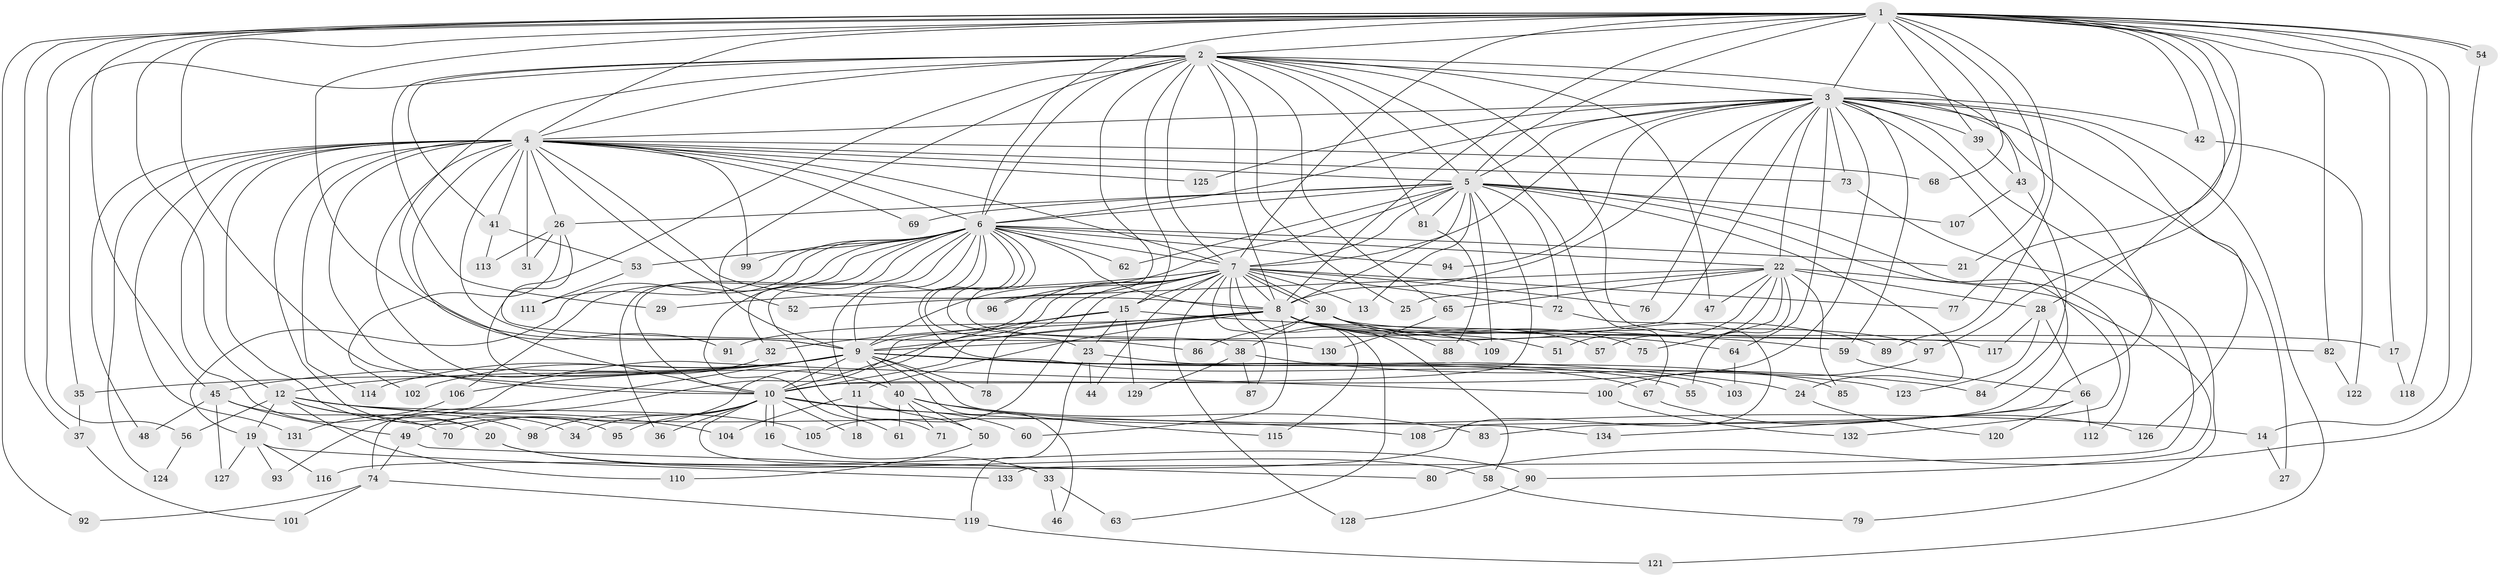 // Generated by graph-tools (version 1.1) at 2025/01/03/09/25 03:01:36]
// undirected, 134 vertices, 293 edges
graph export_dot {
graph [start="1"]
  node [color=gray90,style=filled];
  1;
  2;
  3;
  4;
  5;
  6;
  7;
  8;
  9;
  10;
  11;
  12;
  13;
  14;
  15;
  16;
  17;
  18;
  19;
  20;
  21;
  22;
  23;
  24;
  25;
  26;
  27;
  28;
  29;
  30;
  31;
  32;
  33;
  34;
  35;
  36;
  37;
  38;
  39;
  40;
  41;
  42;
  43;
  44;
  45;
  46;
  47;
  48;
  49;
  50;
  51;
  52;
  53;
  54;
  55;
  56;
  57;
  58;
  59;
  60;
  61;
  62;
  63;
  64;
  65;
  66;
  67;
  68;
  69;
  70;
  71;
  72;
  73;
  74;
  75;
  76;
  77;
  78;
  79;
  80;
  81;
  82;
  83;
  84;
  85;
  86;
  87;
  88;
  89;
  90;
  91;
  92;
  93;
  94;
  95;
  96;
  97;
  98;
  99;
  100;
  101;
  102;
  103;
  104;
  105;
  106;
  107;
  108;
  109;
  110;
  111;
  112;
  113;
  114;
  115;
  116;
  117;
  118;
  119;
  120;
  121;
  122;
  123;
  124;
  125;
  126;
  127;
  128;
  129;
  130;
  131;
  132;
  133;
  134;
  1 -- 2;
  1 -- 3;
  1 -- 4;
  1 -- 5;
  1 -- 6;
  1 -- 7;
  1 -- 8;
  1 -- 9;
  1 -- 10;
  1 -- 12;
  1 -- 14;
  1 -- 17;
  1 -- 21;
  1 -- 28;
  1 -- 37;
  1 -- 39;
  1 -- 42;
  1 -- 45;
  1 -- 54;
  1 -- 54;
  1 -- 56;
  1 -- 68;
  1 -- 77;
  1 -- 82;
  1 -- 89;
  1 -- 92;
  1 -- 97;
  1 -- 118;
  2 -- 3;
  2 -- 4;
  2 -- 5;
  2 -- 6;
  2 -- 7;
  2 -- 8;
  2 -- 9;
  2 -- 10;
  2 -- 15;
  2 -- 25;
  2 -- 29;
  2 -- 35;
  2 -- 40;
  2 -- 41;
  2 -- 43;
  2 -- 47;
  2 -- 65;
  2 -- 67;
  2 -- 81;
  2 -- 96;
  2 -- 117;
  3 -- 4;
  3 -- 5;
  3 -- 6;
  3 -- 7;
  3 -- 8;
  3 -- 9;
  3 -- 10;
  3 -- 22;
  3 -- 27;
  3 -- 39;
  3 -- 42;
  3 -- 59;
  3 -- 64;
  3 -- 73;
  3 -- 76;
  3 -- 83;
  3 -- 94;
  3 -- 108;
  3 -- 121;
  3 -- 125;
  3 -- 126;
  3 -- 133;
  4 -- 5;
  4 -- 6;
  4 -- 7;
  4 -- 8;
  4 -- 9;
  4 -- 10;
  4 -- 20;
  4 -- 26;
  4 -- 31;
  4 -- 34;
  4 -- 41;
  4 -- 48;
  4 -- 52;
  4 -- 68;
  4 -- 69;
  4 -- 73;
  4 -- 91;
  4 -- 95;
  4 -- 99;
  4 -- 100;
  4 -- 114;
  4 -- 124;
  4 -- 125;
  4 -- 131;
  5 -- 6;
  5 -- 7;
  5 -- 8;
  5 -- 9;
  5 -- 10;
  5 -- 13;
  5 -- 24;
  5 -- 26;
  5 -- 62;
  5 -- 69;
  5 -- 72;
  5 -- 81;
  5 -- 107;
  5 -- 109;
  5 -- 112;
  5 -- 132;
  6 -- 7;
  6 -- 8;
  6 -- 9;
  6 -- 10;
  6 -- 11;
  6 -- 19;
  6 -- 21;
  6 -- 22;
  6 -- 23;
  6 -- 32;
  6 -- 36;
  6 -- 38;
  6 -- 53;
  6 -- 61;
  6 -- 62;
  6 -- 71;
  6 -- 94;
  6 -- 99;
  6 -- 103;
  6 -- 106;
  6 -- 111;
  6 -- 130;
  7 -- 8;
  7 -- 9;
  7 -- 10;
  7 -- 13;
  7 -- 15;
  7 -- 29;
  7 -- 30;
  7 -- 30;
  7 -- 44;
  7 -- 63;
  7 -- 72;
  7 -- 76;
  7 -- 77;
  7 -- 78;
  7 -- 87;
  7 -- 96;
  7 -- 105;
  7 -- 115;
  7 -- 128;
  8 -- 9;
  8 -- 10;
  8 -- 11;
  8 -- 17;
  8 -- 32;
  8 -- 51;
  8 -- 57;
  8 -- 58;
  8 -- 60;
  8 -- 64;
  8 -- 91;
  8 -- 97;
  8 -- 109;
  9 -- 10;
  9 -- 12;
  9 -- 24;
  9 -- 35;
  9 -- 40;
  9 -- 45;
  9 -- 46;
  9 -- 55;
  9 -- 67;
  9 -- 74;
  9 -- 78;
  9 -- 102;
  9 -- 106;
  9 -- 114;
  9 -- 123;
  9 -- 134;
  10 -- 14;
  10 -- 16;
  10 -- 16;
  10 -- 18;
  10 -- 33;
  10 -- 34;
  10 -- 36;
  10 -- 60;
  10 -- 95;
  10 -- 98;
  11 -- 18;
  11 -- 50;
  11 -- 104;
  12 -- 19;
  12 -- 20;
  12 -- 56;
  12 -- 98;
  12 -- 104;
  12 -- 105;
  12 -- 108;
  12 -- 110;
  14 -- 27;
  15 -- 23;
  15 -- 49;
  15 -- 59;
  15 -- 70;
  15 -- 129;
  16 -- 33;
  17 -- 118;
  19 -- 93;
  19 -- 116;
  19 -- 127;
  19 -- 133;
  20 -- 58;
  20 -- 90;
  22 -- 25;
  22 -- 28;
  22 -- 47;
  22 -- 51;
  22 -- 52;
  22 -- 55;
  22 -- 57;
  22 -- 65;
  22 -- 75;
  22 -- 85;
  22 -- 90;
  23 -- 44;
  23 -- 85;
  23 -- 119;
  24 -- 120;
  26 -- 31;
  26 -- 86;
  26 -- 102;
  26 -- 113;
  28 -- 66;
  28 -- 117;
  28 -- 123;
  30 -- 38;
  30 -- 75;
  30 -- 82;
  30 -- 86;
  30 -- 88;
  30 -- 89;
  32 -- 93;
  33 -- 46;
  33 -- 63;
  35 -- 37;
  37 -- 101;
  38 -- 84;
  38 -- 87;
  38 -- 129;
  39 -- 43;
  40 -- 50;
  40 -- 61;
  40 -- 71;
  40 -- 83;
  40 -- 115;
  41 -- 53;
  41 -- 113;
  42 -- 122;
  43 -- 84;
  43 -- 107;
  45 -- 48;
  45 -- 49;
  45 -- 70;
  45 -- 127;
  49 -- 74;
  49 -- 80;
  50 -- 110;
  53 -- 111;
  54 -- 80;
  56 -- 124;
  58 -- 79;
  59 -- 66;
  64 -- 103;
  65 -- 130;
  66 -- 112;
  66 -- 120;
  66 -- 134;
  67 -- 126;
  72 -- 116;
  73 -- 79;
  74 -- 92;
  74 -- 101;
  74 -- 119;
  81 -- 88;
  82 -- 122;
  90 -- 128;
  97 -- 100;
  100 -- 132;
  106 -- 131;
  119 -- 121;
}
